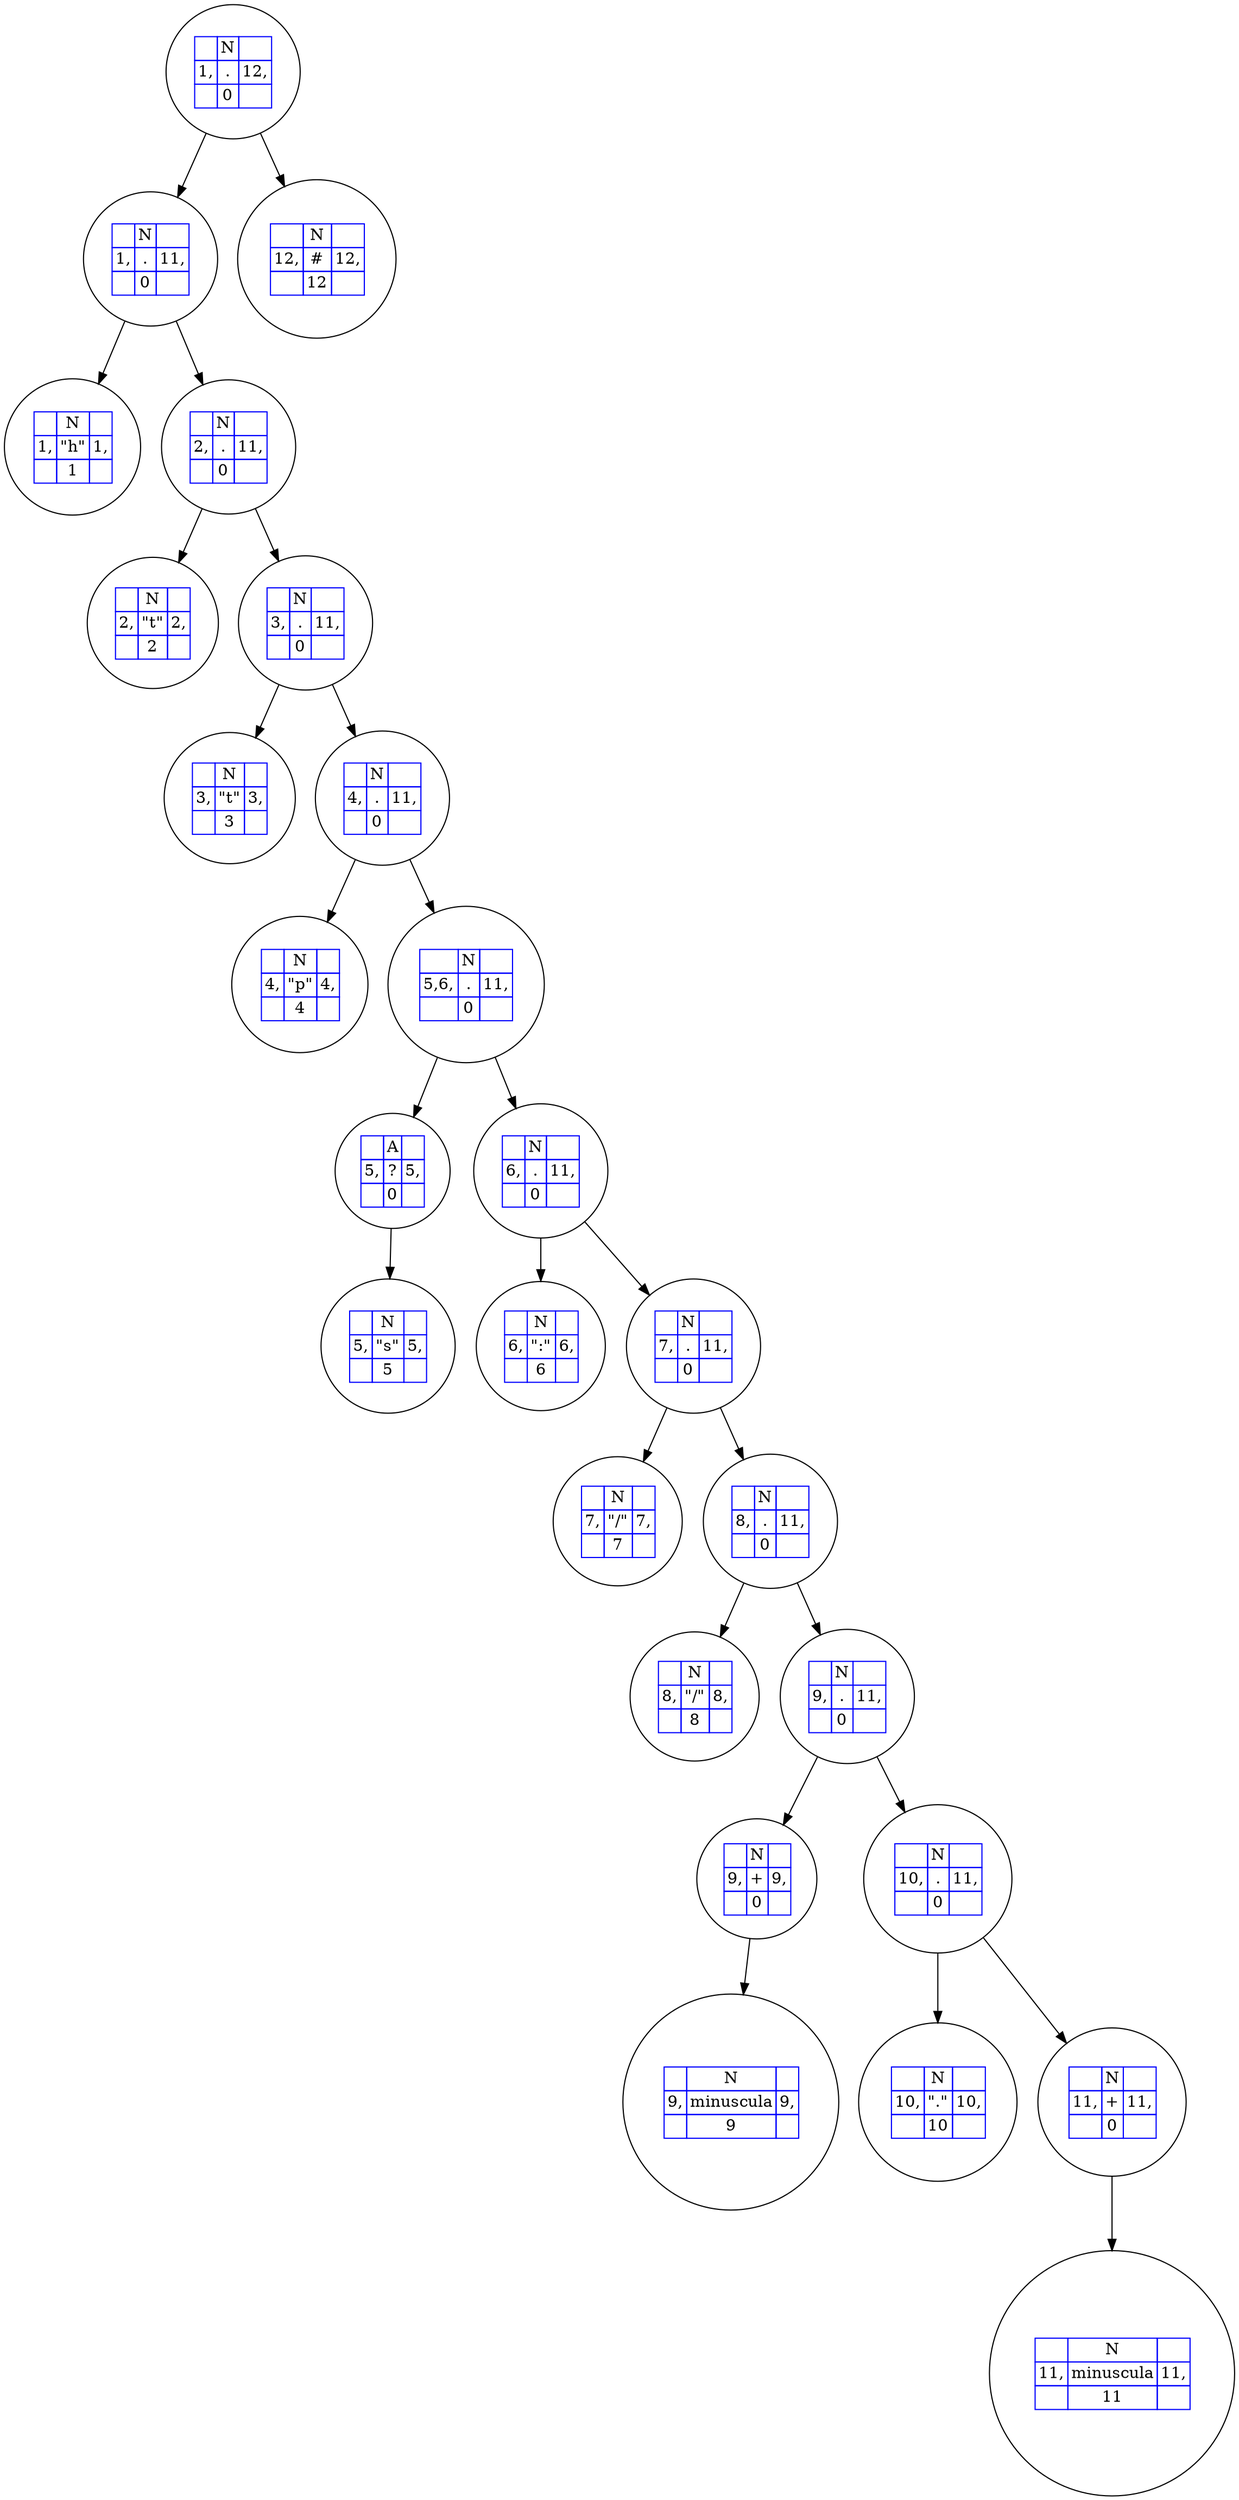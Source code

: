 digraph G{
rankdir=UD
node[shape=circle]
concentrate=true
nodo141[label=<
<table border='0' cellborder='1' color='blue' cellspacing='0'>
<tr><td></td><td>N</td><td></td></tr>
<tr><td>1,</td><td>.</td><td>12,</td></tr>
<tr><td></td><td>0</td><td></td></tr>
</table>
>];
nodo139[label=<
<table border='0' cellborder='1' color='blue' cellspacing='0'>
<tr><td></td><td>N</td><td></td></tr>
<tr><td>1,</td><td>.</td><td>11,</td></tr>
<tr><td></td><td>0</td><td></td></tr>
</table>
>];
nodo116[label=<
<table border='0' cellborder='1' color='blue' cellspacing='0'>
<tr><td></td><td>N</td><td></td></tr>
<tr><td>1,</td><td>"h"</td><td>1,</td></tr>
<tr><td></td><td>1</td><td></td></tr>
</table>
>];
nodo139->nodo116
nodo138[label=<
<table border='0' cellborder='1' color='blue' cellspacing='0'>
<tr><td></td><td>N</td><td></td></tr>
<tr><td>2,</td><td>.</td><td>11,</td></tr>
<tr><td></td><td>0</td><td></td></tr>
</table>
>];
nodo117[label=<
<table border='0' cellborder='1' color='blue' cellspacing='0'>
<tr><td></td><td>N</td><td></td></tr>
<tr><td>2,</td><td>"t"</td><td>2,</td></tr>
<tr><td></td><td>2</td><td></td></tr>
</table>
>];
nodo138->nodo117
nodo137[label=<
<table border='0' cellborder='1' color='blue' cellspacing='0'>
<tr><td></td><td>N</td><td></td></tr>
<tr><td>3,</td><td>.</td><td>11,</td></tr>
<tr><td></td><td>0</td><td></td></tr>
</table>
>];
nodo118[label=<
<table border='0' cellborder='1' color='blue' cellspacing='0'>
<tr><td></td><td>N</td><td></td></tr>
<tr><td>3,</td><td>"t"</td><td>3,</td></tr>
<tr><td></td><td>3</td><td></td></tr>
</table>
>];
nodo137->nodo118
nodo136[label=<
<table border='0' cellborder='1' color='blue' cellspacing='0'>
<tr><td></td><td>N</td><td></td></tr>
<tr><td>4,</td><td>.</td><td>11,</td></tr>
<tr><td></td><td>0</td><td></td></tr>
</table>
>];
nodo119[label=<
<table border='0' cellborder='1' color='blue' cellspacing='0'>
<tr><td></td><td>N</td><td></td></tr>
<tr><td>4,</td><td>"p"</td><td>4,</td></tr>
<tr><td></td><td>4</td><td></td></tr>
</table>
>];
nodo136->nodo119
nodo135[label=<
<table border='0' cellborder='1' color='blue' cellspacing='0'>
<tr><td></td><td>N</td><td></td></tr>
<tr><td>5,6,</td><td>.</td><td>11,</td></tr>
<tr><td></td><td>0</td><td></td></tr>
</table>
>];
nodo121[label=<
<table border='0' cellborder='1' color='blue' cellspacing='0'>
<tr><td></td><td>A</td><td></td></tr>
<tr><td>5,</td><td>?</td><td>5,</td></tr>
<tr><td></td><td>0</td><td></td></tr>
</table>
>];
nodo120[label=<
<table border='0' cellborder='1' color='blue' cellspacing='0'>
<tr><td></td><td>N</td><td></td></tr>
<tr><td>5,</td><td>"s"</td><td>5,</td></tr>
<tr><td></td><td>5</td><td></td></tr>
</table>
>];
nodo121->nodo120
nodo135->nodo121
nodo134[label=<
<table border='0' cellborder='1' color='blue' cellspacing='0'>
<tr><td></td><td>N</td><td></td></tr>
<tr><td>6,</td><td>.</td><td>11,</td></tr>
<tr><td></td><td>0</td><td></td></tr>
</table>
>];
nodo122[label=<
<table border='0' cellborder='1' color='blue' cellspacing='0'>
<tr><td></td><td>N</td><td></td></tr>
<tr><td>6,</td><td>":"</td><td>6,</td></tr>
<tr><td></td><td>6</td><td></td></tr>
</table>
>];
nodo134->nodo122
nodo133[label=<
<table border='0' cellborder='1' color='blue' cellspacing='0'>
<tr><td></td><td>N</td><td></td></tr>
<tr><td>7,</td><td>.</td><td>11,</td></tr>
<tr><td></td><td>0</td><td></td></tr>
</table>
>];
nodo123[label=<
<table border='0' cellborder='1' color='blue' cellspacing='0'>
<tr><td></td><td>N</td><td></td></tr>
<tr><td>7,</td><td>"/"</td><td>7,</td></tr>
<tr><td></td><td>7</td><td></td></tr>
</table>
>];
nodo133->nodo123
nodo132[label=<
<table border='0' cellborder='1' color='blue' cellspacing='0'>
<tr><td></td><td>N</td><td></td></tr>
<tr><td>8,</td><td>.</td><td>11,</td></tr>
<tr><td></td><td>0</td><td></td></tr>
</table>
>];
nodo124[label=<
<table border='0' cellborder='1' color='blue' cellspacing='0'>
<tr><td></td><td>N</td><td></td></tr>
<tr><td>8,</td><td>"/"</td><td>8,</td></tr>
<tr><td></td><td>8</td><td></td></tr>
</table>
>];
nodo132->nodo124
nodo131[label=<
<table border='0' cellborder='1' color='blue' cellspacing='0'>
<tr><td></td><td>N</td><td></td></tr>
<tr><td>9,</td><td>.</td><td>11,</td></tr>
<tr><td></td><td>0</td><td></td></tr>
</table>
>];
nodo126[label=<
<table border='0' cellborder='1' color='blue' cellspacing='0'>
<tr><td></td><td>N</td><td></td></tr>
<tr><td>9,</td><td>+</td><td>9,</td></tr>
<tr><td></td><td>0</td><td></td></tr>
</table>
>];
nodo125[label=<
<table border='0' cellborder='1' color='blue' cellspacing='0'>
<tr><td></td><td>N</td><td></td></tr>
<tr><td>9,</td><td>minuscula</td><td>9,</td></tr>
<tr><td></td><td>9</td><td></td></tr>
</table>
>];
nodo126->nodo125
nodo131->nodo126
nodo130[label=<
<table border='0' cellborder='1' color='blue' cellspacing='0'>
<tr><td></td><td>N</td><td></td></tr>
<tr><td>10,</td><td>.</td><td>11,</td></tr>
<tr><td></td><td>0</td><td></td></tr>
</table>
>];
nodo127[label=<
<table border='0' cellborder='1' color='blue' cellspacing='0'>
<tr><td></td><td>N</td><td></td></tr>
<tr><td>10,</td><td>"."</td><td>10,</td></tr>
<tr><td></td><td>10</td><td></td></tr>
</table>
>];
nodo130->nodo127
nodo129[label=<
<table border='0' cellborder='1' color='blue' cellspacing='0'>
<tr><td></td><td>N</td><td></td></tr>
<tr><td>11,</td><td>+</td><td>11,</td></tr>
<tr><td></td><td>0</td><td></td></tr>
</table>
>];
nodo128[label=<
<table border='0' cellborder='1' color='blue' cellspacing='0'>
<tr><td></td><td>N</td><td></td></tr>
<tr><td>11,</td><td>minuscula</td><td>11,</td></tr>
<tr><td></td><td>11</td><td></td></tr>
</table>
>];
nodo129->nodo128
nodo130->nodo129
nodo131->nodo130
nodo132->nodo131
nodo133->nodo132
nodo134->nodo133
nodo135->nodo134
nodo136->nodo135
nodo137->nodo136
nodo138->nodo137
nodo139->nodo138
nodo141->nodo139
nodo140[label=<
<table border='0' cellborder='1' color='blue' cellspacing='0'>
<tr><td></td><td>N</td><td></td></tr>
<tr><td>12,</td><td>#</td><td>12,</td></tr>
<tr><td></td><td>12</td><td></td></tr>
</table>
>];
nodo141->nodo140

}
